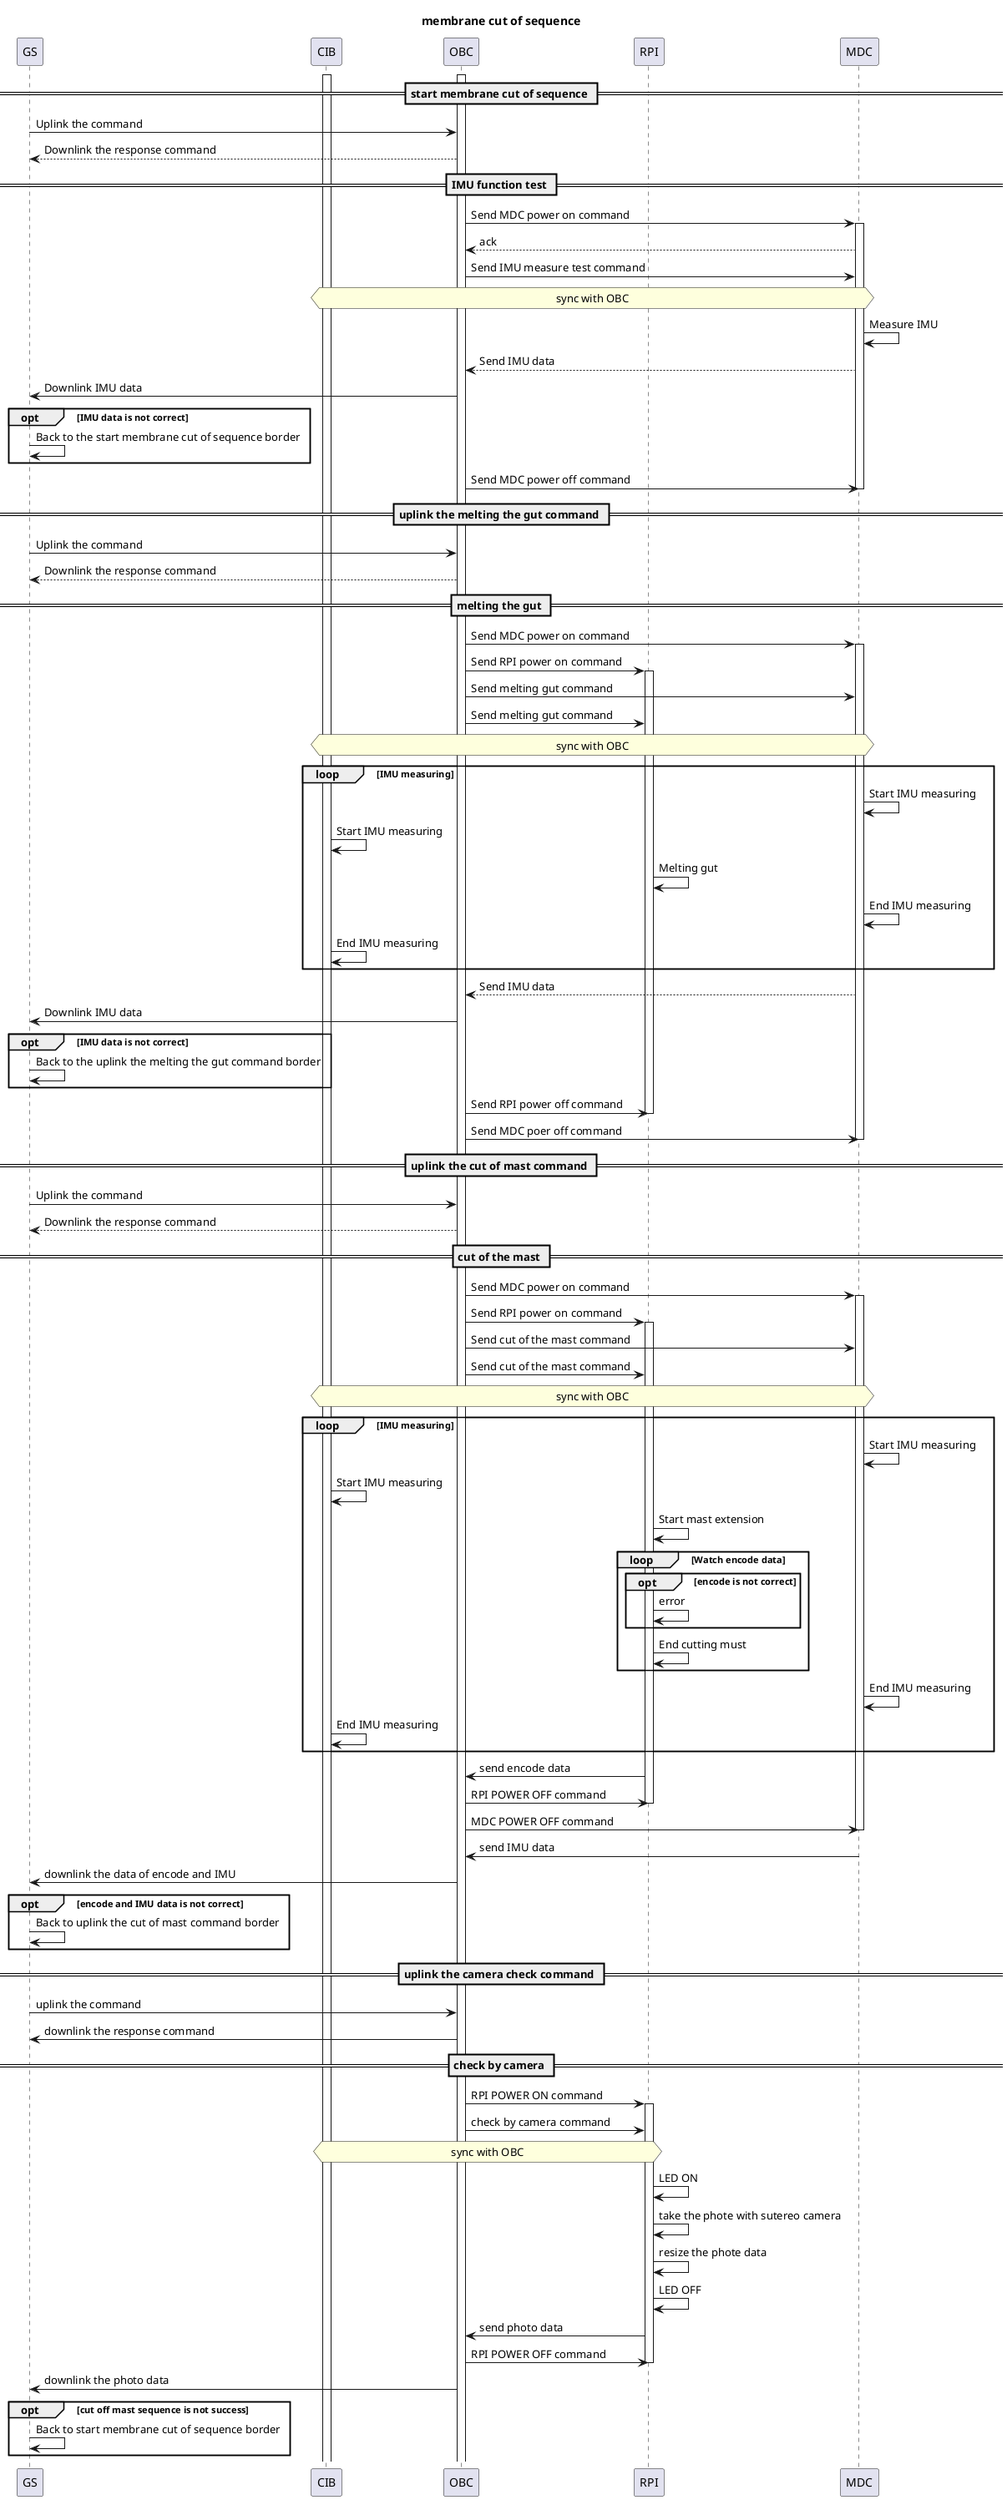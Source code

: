 smembrane_cut_of.pu

@startuml
title membrane cut of sequence

participant GS
participant CIB
participant OBC
participant RPI
participant MDC

activate OBC
activate CIB

== start membrane cut of sequence ==
GS -> OBC                   : Uplink the command
OBC --> GS                   : Downlink the response command

== IMU function test ==
OBC -> MDC              : Send MDC power on command
activate MDC
MDC --> OBC              : ack
OBC -> MDC              : Send IMU measure test command
hnote over MDC,CIB      : sync with OBC
MDC -> MDC              : Measure IMU
MDC --> OBC              : Send IMU data
OBC -> GS                   : Downlink IMU data

opt IMU data is not correct
    GS -> GS :Back to the start membrane cut of sequence border
end

OBC -> MDC              : Send MDC power off command
deactivate MDC

== uplink the melting the gut command ==
GS -> OBC                   : Uplink the command
OBC --> GS                   : Downlink the response command

== melting the gut ==
OBC -> MDC              : Send MDC power on command
activate MDC
OBC -> RPI                  : Send RPI power on command
activate RPI
OBC -> MDC              : Send melting gut command
OBC -> RPI                  : Send melting gut command
hnote over MDC, CIB     : sync with OBC
loop IMU measuring
    MDC -> MDC      : Start IMU measuring
    CIB -> CIB      : Start IMU measuring
    RPI -> RPI          : Melting gut
    MDC -> MDC       : End IMU measuring
    CIB -> CIB      : End IMU measuring
end
MDC --> OBC              : Send IMU data
OBC -> GS                   : Downlink IMU data
opt IMU data is not correct
    GS -> GS :Back to the uplink the melting the gut command border
end
OBC -> RPI                  : Send RPI power off command
deactivate RPI
OBC -> MDC              : Send MDC poer off command
deactivate MDC

== uplink the cut of mast command ==
GS -> OBC                   : Uplink the command
OBC --> GS                   : Downlink the response command

== cut of the mast ==
OBC -> MDC              : Send MDC power on command
activate MDC
OBC -> RPI                  : Send RPI power on command
activate RPI
OBC -> MDC              : Send cut of the mast command
OBC -> RPI                  : Send cut of the mast command
hnote over MDC, CIB     : sync with OBC
loop IMU measuring
    MDC -> MDC      : Start IMU measuring
    CIB -> CIB      : Start IMU measuring
    RPI -> RPI      : Start mast extension
    loop Watch encode data
        opt encode is not correct
            RPI -> RPI :error
        end
        RPI -> RPI  : End cutting must
    end
    MDC -> MDC       : End IMU measuring
    CIB -> CIB      : End IMU measuring
end
RPI -> OBC                  : send encode data
OBC -> RPI                  : RPI POWER OFF command
deactivate RPI
OBC -> MDC              : MDC POWER OFF command
deactivate MDC
MDC -> OBC              : send IMU data
OBC -> GS                   : downlink the data of encode and IMU
opt encode and IMU data is not correct
    GS -> GS :Back to uplink the cut of mast command border
end

== uplink the camera check command ==
GS -> OBC                   : uplink the command
OBC -> GS                   : downlink the response command

== check by camera ==
OBC -> RPI                  : RPI POWER ON command
activate RPI
OBC -> RPI                  : check by camera command
hnote over CIB,RPI          : sync with OBC
RPI -> RPI                  : LED ON
RPI -> RPI                  : take the phote with sutereo camera
RPI -> RPI                  : resize the phote data
RPI -> RPI                  : LED OFF
RPI -> OBC                  : send photo data
OBC -> RPI                  : RPI POWER OFF command
deactivate RPI
OBC -> GS                   : downlink the photo data
opt cut off mast sequence is not success
    GS -> GS :Back to start membrane cut of sequence border
end
